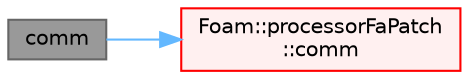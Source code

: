 digraph "comm"
{
 // LATEX_PDF_SIZE
  bgcolor="transparent";
  edge [fontname=Helvetica,fontsize=10,labelfontname=Helvetica,labelfontsize=10];
  node [fontname=Helvetica,fontsize=10,shape=box,height=0.2,width=0.4];
  rankdir="LR";
  Node1 [id="Node000001",label="comm",height=0.2,width=0.4,color="gray40", fillcolor="grey60", style="filled", fontcolor="black",tooltip=" "];
  Node1 -> Node2 [id="edge1_Node000001_Node000002",color="steelblue1",style="solid",tooltip=" "];
  Node2 [id="Node000002",label="Foam::processorFaPatch\l::comm",height=0.2,width=0.4,color="red", fillcolor="#FFF0F0", style="filled",URL="$classFoam_1_1processorFaPatch.html#a8227649c3336137f85ffcd59ac7b753e",tooltip=" "];
}
